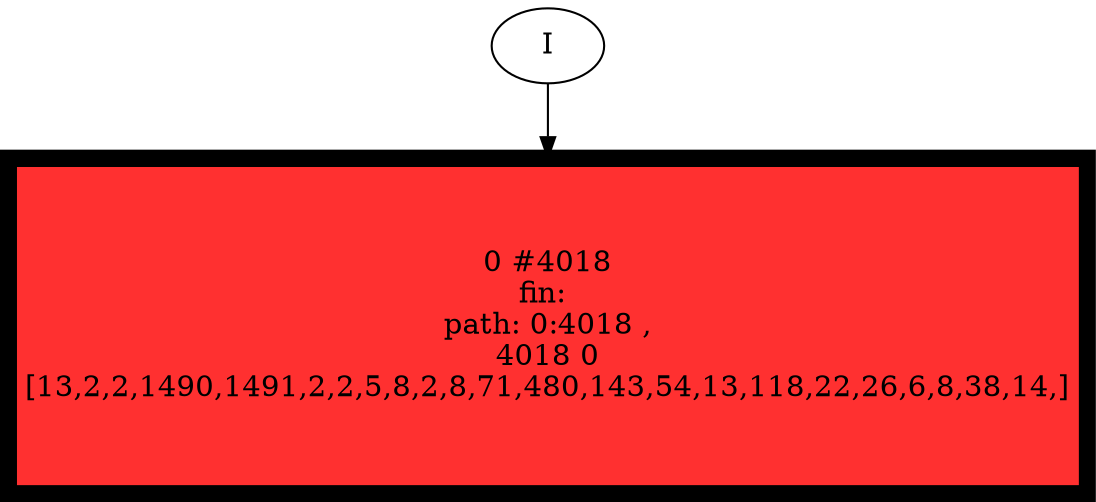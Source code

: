 // produced with flexfringe // 
digraph DFA {
	0 [label="root" shape=box];
		I -> 0;
	0 [ label="0 #4018
fin: 
 path: 0:4018 , 
4018 0
[13,2,2,1490,1491,2,2,5,8,2,8,71,480,143,54,13,118,22,26,6,8,38,14,]" , style=filled, fillcolor="firebrick1", width=2.22988, height=2.22988, penwidth=8.29879];
}
